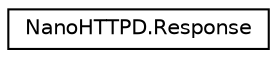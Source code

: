 digraph G
{
  edge [fontname="Helvetica",fontsize="10",labelfontname="Helvetica",labelfontsize="10"];
  node [fontname="Helvetica",fontsize="10",shape=record];
  rankdir="LR";
  Node1 [label="NanoHTTPD.Response",height=0.2,width=0.4,color="black", fillcolor="white", style="filled",URL="$classcom_1_1axcoto_1_1shinjuku_1_1maki_1_1_nano_h_t_t_p_d_1_1_response.html"];
}

